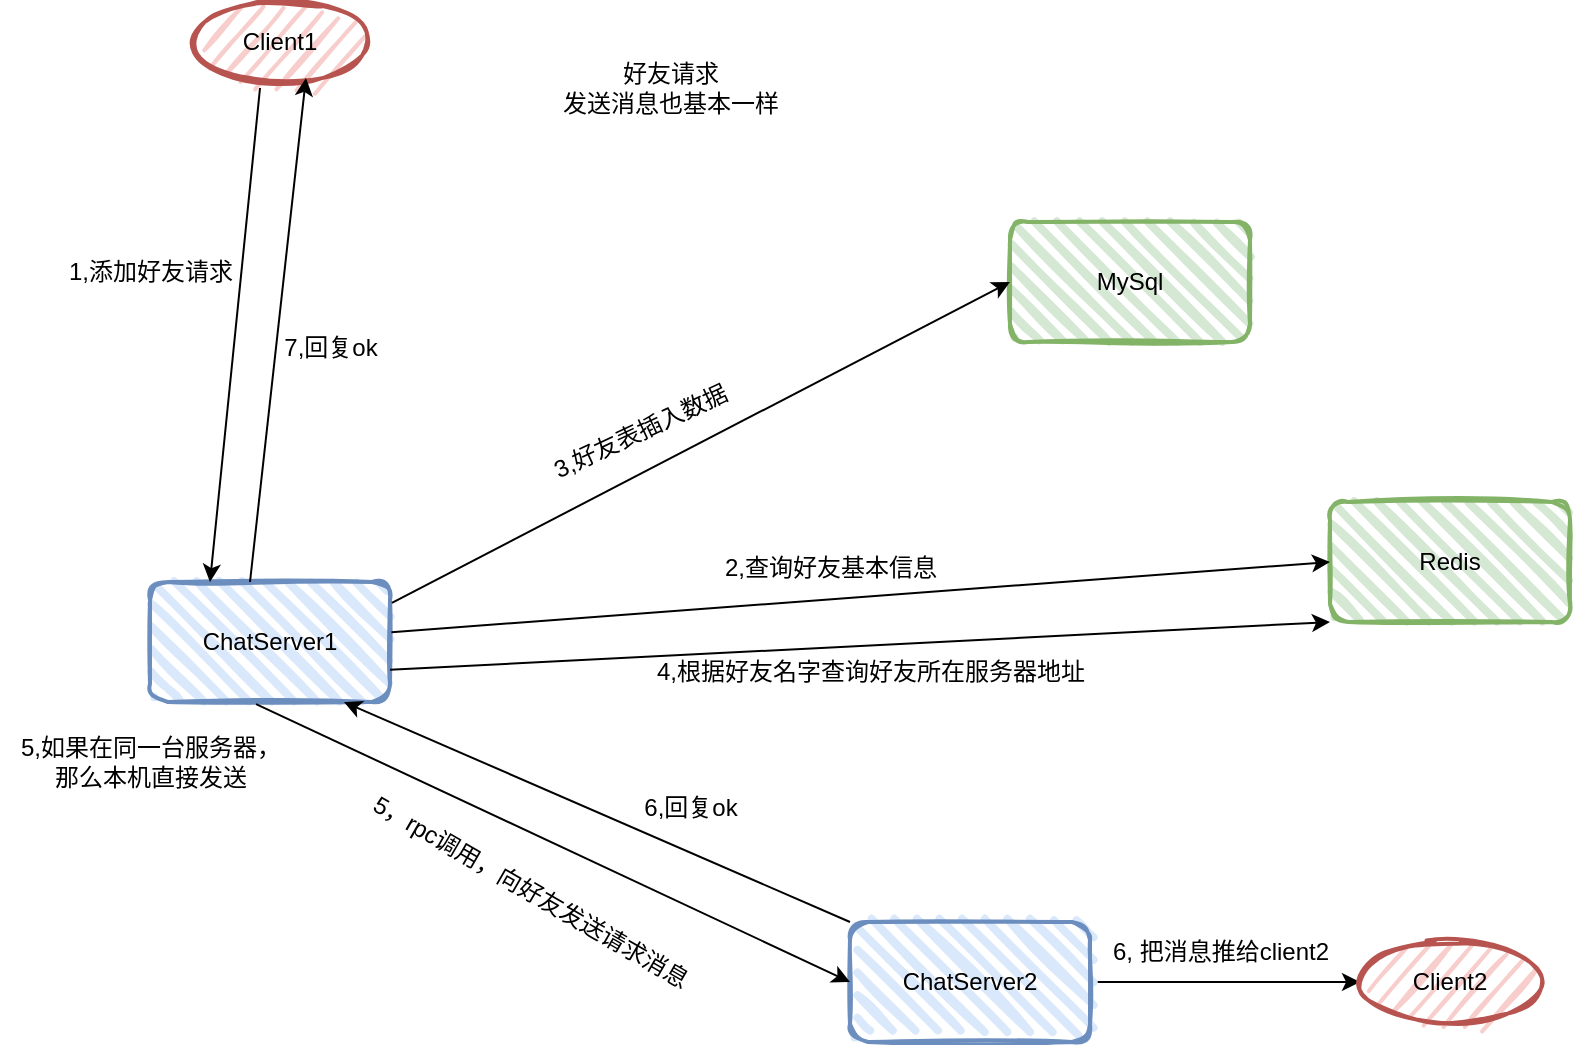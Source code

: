 <mxfile version="24.8.3">
  <diagram name="第 1 页" id="Xf1fxZ_Qx_DVxWE_wKGi">
    <mxGraphModel dx="1434" dy="720" grid="1" gridSize="10" guides="1" tooltips="1" connect="1" arrows="1" fold="1" page="1" pageScale="1" pageWidth="827" pageHeight="1169" math="0" shadow="0">
      <root>
        <mxCell id="0" />
        <mxCell id="1" parent="0" />
        <mxCell id="l3XLrASRTkj1tUgQjpMN-3" value="Client1" style="ellipse;whiteSpace=wrap;html=1;strokeWidth=2;fillWeight=2;hachureGap=8;fillColor=#f8cecc;fillStyle=dots;sketch=1;strokeColor=#b85450;" parent="1" vertex="1">
          <mxGeometry x="116" y="10" width="90" height="40" as="geometry" />
        </mxCell>
        <mxCell id="TO-9VxQ2qNv1OB0GnopO-4" value="MySql" style="rounded=1;whiteSpace=wrap;html=1;strokeWidth=2;fillWeight=4;hachureGap=8;hachureAngle=45;fillColor=#d5e8d4;sketch=1;strokeColor=#82b366;" parent="1" vertex="1">
          <mxGeometry x="526" y="120" width="120" height="60" as="geometry" />
        </mxCell>
        <mxCell id="TO-9VxQ2qNv1OB0GnopO-5" value="Redis" style="rounded=1;whiteSpace=wrap;html=1;strokeWidth=2;fillWeight=4;hachureGap=8;hachureAngle=45;fillColor=#d5e8d4;sketch=1;strokeColor=#82b366;" parent="1" vertex="1">
          <mxGeometry x="686" y="260" width="120" height="60" as="geometry" />
        </mxCell>
        <mxCell id="TO-9VxQ2qNv1OB0GnopO-20" value="ChatServer1" style="rounded=1;whiteSpace=wrap;html=1;strokeWidth=2;fillWeight=4;hachureGap=8;hachureAngle=45;fillColor=#dae8fc;sketch=1;strokeColor=#6c8ebf;" parent="1" vertex="1">
          <mxGeometry x="96" y="300" width="120" height="60" as="geometry" />
        </mxCell>
        <mxCell id="wwxTpgAjle1wKixQ3mo0-19" style="edgeStyle=orthogonalEdgeStyle;rounded=0;orthogonalLoop=1;jettySize=auto;html=1;exitX=1;exitY=0.5;exitDx=0;exitDy=0;entryX=0;entryY=0.5;entryDx=0;entryDy=0;" parent="1" source="wwxTpgAjle1wKixQ3mo0-1" target="wwxTpgAjle1wKixQ3mo0-18" edge="1">
          <mxGeometry relative="1" as="geometry" />
        </mxCell>
        <mxCell id="wwxTpgAjle1wKixQ3mo0-1" value="ChatServer2" style="rounded=1;whiteSpace=wrap;html=1;strokeWidth=2;fillWeight=4;hachureGap=8;hachureAngle=45;fillColor=#dae8fc;sketch=1;strokeColor=#6c8ebf;" parent="1" vertex="1">
          <mxGeometry x="446" y="470" width="120" height="60" as="geometry" />
        </mxCell>
        <mxCell id="wwxTpgAjle1wKixQ3mo0-2" value="" style="endArrow=classic;html=1;rounded=0;exitX=0.389;exitY=1.075;exitDx=0;exitDy=0;exitPerimeter=0;entryX=0.25;entryY=0;entryDx=0;entryDy=0;" parent="1" source="l3XLrASRTkj1tUgQjpMN-3" target="TO-9VxQ2qNv1OB0GnopO-20" edge="1">
          <mxGeometry width="50" height="50" relative="1" as="geometry">
            <mxPoint x="96" y="190" as="sourcePoint" />
            <mxPoint x="146" y="140" as="targetPoint" />
          </mxGeometry>
        </mxCell>
        <mxCell id="wwxTpgAjle1wKixQ3mo0-3" value="1,添加好友请求" style="text;html=1;align=center;verticalAlign=middle;resizable=0;points=[];autosize=1;strokeColor=none;fillColor=none;" parent="1" vertex="1">
          <mxGeometry x="41" y="130" width="110" height="30" as="geometry" />
        </mxCell>
        <mxCell id="wwxTpgAjle1wKixQ3mo0-4" value="" style="endArrow=classic;html=1;rounded=0;exitX=1.006;exitY=0.418;exitDx=0;exitDy=0;entryX=0;entryY=0.5;entryDx=0;entryDy=0;exitPerimeter=0;" parent="1" source="TO-9VxQ2qNv1OB0GnopO-20" target="TO-9VxQ2qNv1OB0GnopO-5" edge="1">
          <mxGeometry width="50" height="50" relative="1" as="geometry">
            <mxPoint x="156" y="440" as="sourcePoint" />
            <mxPoint x="206" y="390" as="targetPoint" />
          </mxGeometry>
        </mxCell>
        <mxCell id="wwxTpgAjle1wKixQ3mo0-5" value="2,查询好友基本信息" style="text;html=1;align=center;verticalAlign=middle;resizable=0;points=[];autosize=1;strokeColor=none;fillColor=none;" parent="1" vertex="1">
          <mxGeometry x="371" y="278" width="130" height="30" as="geometry" />
        </mxCell>
        <mxCell id="wwxTpgAjle1wKixQ3mo0-6" value="" style="endArrow=classic;html=1;rounded=0;entryX=0;entryY=0.5;entryDx=0;entryDy=0;exitX=1.008;exitY=0.174;exitDx=0;exitDy=0;exitPerimeter=0;" parent="1" source="TO-9VxQ2qNv1OB0GnopO-20" target="TO-9VxQ2qNv1OB0GnopO-4" edge="1">
          <mxGeometry width="50" height="50" relative="1" as="geometry">
            <mxPoint x="216" y="330" as="sourcePoint" />
            <mxPoint x="266" y="280" as="targetPoint" />
          </mxGeometry>
        </mxCell>
        <mxCell id="wwxTpgAjle1wKixQ3mo0-7" value="3,好友表插入数据" style="text;html=1;align=center;verticalAlign=middle;resizable=0;points=[];autosize=1;strokeColor=none;fillColor=none;rotation=-25;" parent="1" vertex="1">
          <mxGeometry x="281" y="210" width="120" height="30" as="geometry" />
        </mxCell>
        <mxCell id="wwxTpgAjle1wKixQ3mo0-8" value="" style="endArrow=classic;html=1;rounded=0;entryX=0;entryY=1;entryDx=0;entryDy=0;exitX=1;exitY=0.732;exitDx=0;exitDy=0;exitPerimeter=0;" parent="1" source="TO-9VxQ2qNv1OB0GnopO-20" target="TO-9VxQ2qNv1OB0GnopO-5" edge="1">
          <mxGeometry width="50" height="50" relative="1" as="geometry">
            <mxPoint x="216" y="330" as="sourcePoint" />
            <mxPoint x="306" y="380" as="targetPoint" />
          </mxGeometry>
        </mxCell>
        <mxCell id="wwxTpgAjle1wKixQ3mo0-9" value="4,根据好友名字查询好友所在服务器地址" style="text;html=1;align=center;verticalAlign=middle;resizable=0;points=[];autosize=1;strokeColor=none;fillColor=none;" parent="1" vertex="1">
          <mxGeometry x="336" y="330" width="240" height="30" as="geometry" />
        </mxCell>
        <mxCell id="wwxTpgAjle1wKixQ3mo0-10" value="" style="endArrow=classic;html=1;rounded=0;exitX=0.442;exitY=1.017;exitDx=0;exitDy=0;exitPerimeter=0;entryX=0;entryY=0.5;entryDx=0;entryDy=0;" parent="1" source="TO-9VxQ2qNv1OB0GnopO-20" target="wwxTpgAjle1wKixQ3mo0-1" edge="1">
          <mxGeometry width="50" height="50" relative="1" as="geometry">
            <mxPoint x="266" y="490" as="sourcePoint" />
            <mxPoint x="316" y="440" as="targetPoint" />
          </mxGeometry>
        </mxCell>
        <mxCell id="wwxTpgAjle1wKixQ3mo0-11" value="5，rpc调用，向好友发送请求消息" style="text;html=1;align=center;verticalAlign=middle;resizable=0;points=[];autosize=1;strokeColor=none;fillColor=none;rotation=30;" parent="1" vertex="1">
          <mxGeometry x="186" y="440" width="200" height="30" as="geometry" />
        </mxCell>
        <mxCell id="wwxTpgAjle1wKixQ3mo0-13" value="5,如果在同一台服务器，&lt;div&gt;那么本机直接发送&lt;/div&gt;" style="text;html=1;align=center;verticalAlign=middle;resizable=0;points=[];autosize=1;strokeColor=none;fillColor=none;" parent="1" vertex="1">
          <mxGeometry x="21" y="370" width="150" height="40" as="geometry" />
        </mxCell>
        <mxCell id="wwxTpgAjle1wKixQ3mo0-14" value="" style="endArrow=classic;html=1;rounded=0;exitX=0;exitY=0;exitDx=0;exitDy=0;entryX=0.808;entryY=1;entryDx=0;entryDy=0;entryPerimeter=0;" parent="1" source="wwxTpgAjle1wKixQ3mo0-1" target="TO-9VxQ2qNv1OB0GnopO-20" edge="1">
          <mxGeometry width="50" height="50" relative="1" as="geometry">
            <mxPoint x="396" y="450" as="sourcePoint" />
            <mxPoint x="446" y="400" as="targetPoint" />
          </mxGeometry>
        </mxCell>
        <mxCell id="wwxTpgAjle1wKixQ3mo0-15" value="6,回复ok" style="text;html=1;align=center;verticalAlign=middle;resizable=0;points=[];autosize=1;strokeColor=none;fillColor=none;" parent="1" vertex="1">
          <mxGeometry x="331" y="398" width="70" height="30" as="geometry" />
        </mxCell>
        <mxCell id="wwxTpgAjle1wKixQ3mo0-16" value="" style="endArrow=classic;html=1;rounded=0;entryX=0.644;entryY=0.95;entryDx=0;entryDy=0;entryPerimeter=0;" parent="1" target="l3XLrASRTkj1tUgQjpMN-3" edge="1">
          <mxGeometry width="50" height="50" relative="1" as="geometry">
            <mxPoint x="146" y="300" as="sourcePoint" />
            <mxPoint x="196" y="250" as="targetPoint" />
          </mxGeometry>
        </mxCell>
        <mxCell id="wwxTpgAjle1wKixQ3mo0-17" value="7,回复ok" style="text;html=1;align=center;verticalAlign=middle;resizable=0;points=[];autosize=1;strokeColor=none;fillColor=none;" parent="1" vertex="1">
          <mxGeometry x="151" y="168" width="70" height="30" as="geometry" />
        </mxCell>
        <mxCell id="wwxTpgAjle1wKixQ3mo0-18" value="Client2" style="ellipse;whiteSpace=wrap;html=1;strokeWidth=2;fillWeight=2;hachureGap=8;fillColor=#f8cecc;fillStyle=dots;sketch=1;strokeColor=#b85450;" parent="1" vertex="1">
          <mxGeometry x="701" y="480" width="90" height="40" as="geometry" />
        </mxCell>
        <mxCell id="wwxTpgAjle1wKixQ3mo0-20" value="6, 把消息推给client2" style="text;html=1;align=center;verticalAlign=middle;resizable=0;points=[];autosize=1;strokeColor=none;fillColor=none;" parent="1" vertex="1">
          <mxGeometry x="566" y="470" width="130" height="30" as="geometry" />
        </mxCell>
        <mxCell id="wwxTpgAjle1wKixQ3mo0-21" value="好友请求&lt;div&gt;发送消息也基本一样&lt;/div&gt;" style="text;html=1;align=center;verticalAlign=middle;resizable=0;points=[];autosize=1;strokeColor=none;fillColor=none;" parent="1" vertex="1">
          <mxGeometry x="291" y="33" width="130" height="40" as="geometry" />
        </mxCell>
      </root>
    </mxGraphModel>
  </diagram>
</mxfile>
